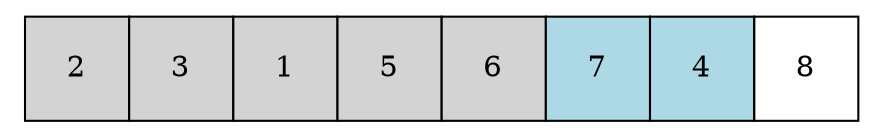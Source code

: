 digraph G
{
    shape = none
        label = <<table border="0" cellspacing="0">
        <tr>
        <td port="port2" width="50" height="50" border="1" bgcolor="lightgray">2</td>
        <td port="port0" width="50" height="50" border="1" bgcolor="lightgray">3</td>
        <td port="port4" width="50" height="50" border="1" bgcolor="lightgray">1</td>
        <td port="port3" width="50" height="50" border="1" bgcolor="lightgray">5</td>
        <td port="port6" width="50" height="50" border="1" bgcolor="lightgray">6</td>
        <td port="port1" width="50" height="50" border="1" bgcolor="lightblue">7</td>
        <td port="port7" width="50" height="50" border="1" bgcolor="lightblue">4</td>
        <td port="port5" width="50" height="50" border="1">8</td>
        </tr>
        </table>>
}

